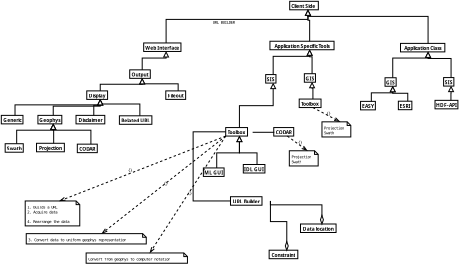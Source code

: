 <?xml version="1.0"?>
<diagram xmlns:dia="http://www.lysator.liu.se/~alla/dia/">
  <diagramdata>
    <attribute name="background">
      <color val="#ffffff"/>
    </attribute>
    <attribute name="paper">
      <composite type="paper">
        <attribute name="name">
          <string>#Letter#</string>
        </attribute>
        <attribute name="tmargin">
          <real val="2.54"/>
        </attribute>
        <attribute name="bmargin">
          <real val="2.54"/>
        </attribute>
        <attribute name="lmargin">
          <real val="2.54"/>
        </attribute>
        <attribute name="rmargin">
          <real val="2.54"/>
        </attribute>
        <attribute name="is_portrait">
          <boolean val="false"/>
        </attribute>
        <attribute name="scaling">
          <real val="0.298"/>
        </attribute>
        <attribute name="fitto">
          <boolean val="true"/>
        </attribute>
        <attribute name="fitwidth">
          <int val="1"/>
        </attribute>
        <attribute name="fitheight">
          <int val="1"/>
        </attribute>
      </composite>
    </attribute>
    <attribute name="grid">
      <composite type="grid">
        <attribute name="width_x">
          <real val="1"/>
        </attribute>
        <attribute name="width_y">
          <real val="1"/>
        </attribute>
        <attribute name="visible_x">
          <int val="1"/>
        </attribute>
        <attribute name="visible_y">
          <int val="1"/>
        </attribute>
      </composite>
    </attribute>
    <attribute name="guides">
      <composite type="guides">
        <attribute name="hguides"/>
        <attribute name="vguides"/>
      </composite>
    </attribute>
  </diagramdata>
  <layer name="Background" visible="true">
    <object type="UML - Class" version="0" id="O0">
      <attribute name="obj_pos">
        <point val="18.729,-4.448"/>
      </attribute>
      <attribute name="obj_bb">
        <rectangle val="18.679,-4.498;24.79,-2.998"/>
      </attribute>
      <attribute name="elem_corner">
        <point val="18.729,-4.448"/>
      </attribute>
      <attribute name="elem_width">
        <real val="6.012"/>
      </attribute>
      <attribute name="elem_height">
        <real val="1.4"/>
      </attribute>
      <attribute name="name">
        <string>#Client Side#</string>
      </attribute>
      <attribute name="stereotype">
        <string/>
      </attribute>
      <attribute name="abstract">
        <boolean val="false"/>
      </attribute>
      <attribute name="suppress_attributes">
        <boolean val="false"/>
      </attribute>
      <attribute name="suppress_operations">
        <boolean val="false"/>
      </attribute>
      <attribute name="visible_attributes">
        <boolean val="false"/>
      </attribute>
      <attribute name="visible_operations">
        <boolean val="false"/>
      </attribute>
      <attribute name="attributes"/>
      <attribute name="operations"/>
      <attribute name="template">
        <boolean val="false"/>
      </attribute>
      <attribute name="templates"/>
    </object>
    <object type="UML - Class" version="0" id="O1">
      <attribute name="obj_pos">
        <point val="-5.316,2.412"/>
      </attribute>
      <attribute name="obj_bb">
        <rectangle val="-5.366,2.362;2.119,3.862"/>
      </attribute>
      <attribute name="elem_corner">
        <point val="-5.316,2.412"/>
      </attribute>
      <attribute name="elem_width">
        <real val="7.385"/>
      </attribute>
      <attribute name="elem_height">
        <real val="1.4"/>
      </attribute>
      <attribute name="name">
        <string>#Web Interface#</string>
      </attribute>
      <attribute name="stereotype">
        <string/>
      </attribute>
      <attribute name="abstract">
        <boolean val="false"/>
      </attribute>
      <attribute name="suppress_attributes">
        <boolean val="false"/>
      </attribute>
      <attribute name="suppress_operations">
        <boolean val="false"/>
      </attribute>
      <attribute name="visible_attributes">
        <boolean val="false"/>
      </attribute>
      <attribute name="visible_operations">
        <boolean val="false"/>
      </attribute>
      <attribute name="attributes"/>
      <attribute name="operations"/>
      <attribute name="template">
        <boolean val="false"/>
      </attribute>
      <attribute name="templates"/>
    </object>
    <object type="UML - Class" version="0" id="O2">
      <attribute name="obj_pos">
        <point val="15.476,2.129"/>
      </attribute>
      <attribute name="obj_bb">
        <rectangle val="15.426,2.079;28.607,3.579"/>
      </attribute>
      <attribute name="elem_corner">
        <point val="15.476,2.129"/>
      </attribute>
      <attribute name="elem_width">
        <real val="13.082"/>
      </attribute>
      <attribute name="elem_height">
        <real val="1.4"/>
      </attribute>
      <attribute name="name">
        <string>#Application Specific Tools#</string>
      </attribute>
      <attribute name="stereotype">
        <string/>
      </attribute>
      <attribute name="abstract">
        <boolean val="false"/>
      </attribute>
      <attribute name="suppress_attributes">
        <boolean val="false"/>
      </attribute>
      <attribute name="suppress_operations">
        <boolean val="false"/>
      </attribute>
      <attribute name="visible_attributes">
        <boolean val="false"/>
      </attribute>
      <attribute name="visible_operations">
        <boolean val="false"/>
      </attribute>
      <attribute name="attributes"/>
      <attribute name="operations"/>
      <attribute name="template">
        <boolean val="false"/>
      </attribute>
      <attribute name="templates"/>
    </object>
    <object type="UML - Class" version="0" id="O3">
      <attribute name="obj_pos">
        <point val="36.975,2.483"/>
      </attribute>
      <attribute name="obj_bb">
        <rectangle val="36.925,2.433;46.107,3.933"/>
      </attribute>
      <attribute name="elem_corner">
        <point val="36.975,2.483"/>
      </attribute>
      <attribute name="elem_width">
        <real val="9.082"/>
      </attribute>
      <attribute name="elem_height">
        <real val="1.4"/>
      </attribute>
      <attribute name="name">
        <string>#Application Class#</string>
      </attribute>
      <attribute name="stereotype">
        <string/>
      </attribute>
      <attribute name="abstract">
        <boolean val="false"/>
      </attribute>
      <attribute name="suppress_attributes">
        <boolean val="false"/>
      </attribute>
      <attribute name="suppress_operations">
        <boolean val="false"/>
      </attribute>
      <attribute name="visible_attributes">
        <boolean val="false"/>
      </attribute>
      <attribute name="visible_operations">
        <boolean val="false"/>
      </attribute>
      <attribute name="attributes"/>
      <attribute name="operations"/>
      <attribute name="template">
        <boolean val="false"/>
      </attribute>
      <attribute name="templates"/>
    </object>
    <object type="UML - Class" version="0" id="O4">
      <attribute name="obj_pos">
        <point val="8.191,16.344"/>
      </attribute>
      <attribute name="obj_bb">
        <rectangle val="8.141,16.294;12.758,17.794"/>
      </attribute>
      <attribute name="elem_corner">
        <point val="8.191,16.344"/>
      </attribute>
      <attribute name="elem_width">
        <real val="4.517"/>
      </attribute>
      <attribute name="elem_height">
        <real val="1.4"/>
      </attribute>
      <attribute name="name">
        <string>#Toolbox#</string>
      </attribute>
      <attribute name="stereotype">
        <string/>
      </attribute>
      <attribute name="abstract">
        <boolean val="false"/>
      </attribute>
      <attribute name="suppress_attributes">
        <boolean val="false"/>
      </attribute>
      <attribute name="suppress_operations">
        <boolean val="false"/>
      </attribute>
      <attribute name="visible_attributes">
        <boolean val="false"/>
      </attribute>
      <attribute name="visible_operations">
        <boolean val="false"/>
      </attribute>
      <attribute name="attributes"/>
      <attribute name="operations"/>
      <attribute name="template">
        <boolean val="false"/>
      </attribute>
      <attribute name="templates"/>
    </object>
    <object type="UML - Class" version="0" id="O5">
      <attribute name="obj_pos">
        <point val="34.429,8.14"/>
      </attribute>
      <attribute name="obj_bb">
        <rectangle val="34.379,8.09;37.016,9.59"/>
      </attribute>
      <attribute name="elem_corner">
        <point val="34.429,8.14"/>
      </attribute>
      <attribute name="elem_width">
        <real val="2.537"/>
      </attribute>
      <attribute name="elem_height">
        <real val="1.4"/>
      </attribute>
      <attribute name="name">
        <string>#GIS#</string>
      </attribute>
      <attribute name="stereotype">
        <string/>
      </attribute>
      <attribute name="abstract">
        <boolean val="false"/>
      </attribute>
      <attribute name="suppress_attributes">
        <boolean val="false"/>
      </attribute>
      <attribute name="suppress_operations">
        <boolean val="false"/>
      </attribute>
      <attribute name="visible_attributes">
        <boolean val="false"/>
      </attribute>
      <attribute name="visible_operations">
        <boolean val="false"/>
      </attribute>
      <attribute name="attributes"/>
      <attribute name="operations"/>
      <attribute name="template">
        <boolean val="false"/>
      </attribute>
      <attribute name="templates"/>
    </object>
    <object type="UML - Class" version="0" id="O6">
      <attribute name="obj_pos">
        <point val="4.514,22.992"/>
      </attribute>
      <attribute name="obj_bb">
        <rectangle val="4.464,22.942;8.959,24.442"/>
      </attribute>
      <attribute name="elem_corner">
        <point val="4.514,22.992"/>
      </attribute>
      <attribute name="elem_width">
        <real val="4.396"/>
      </attribute>
      <attribute name="elem_height">
        <real val="1.4"/>
      </attribute>
      <attribute name="name">
        <string>#ML GUI#</string>
      </attribute>
      <attribute name="stereotype">
        <string/>
      </attribute>
      <attribute name="abstract">
        <boolean val="false"/>
      </attribute>
      <attribute name="suppress_attributes">
        <boolean val="false"/>
      </attribute>
      <attribute name="suppress_operations">
        <boolean val="false"/>
      </attribute>
      <attribute name="visible_attributes">
        <boolean val="false"/>
      </attribute>
      <attribute name="visible_operations">
        <boolean val="false"/>
      </attribute>
      <attribute name="attributes"/>
      <attribute name="operations"/>
      <attribute name="template">
        <boolean val="false"/>
      </attribute>
      <attribute name="templates"/>
    </object>
    <object type="UML - Class" version="0" id="O7">
      <attribute name="obj_pos">
        <point val="11.091,22.426"/>
      </attribute>
      <attribute name="obj_bb">
        <rectangle val="11.041,22.376;15.658,23.876"/>
      </attribute>
      <attribute name="elem_corner">
        <point val="11.091,22.426"/>
      </attribute>
      <attribute name="elem_width">
        <real val="4.517"/>
      </attribute>
      <attribute name="elem_height">
        <real val="1.4"/>
      </attribute>
      <attribute name="name">
        <string>#IDL GUI#</string>
      </attribute>
      <attribute name="stereotype">
        <string/>
      </attribute>
      <attribute name="abstract">
        <boolean val="false"/>
      </attribute>
      <attribute name="suppress_attributes">
        <boolean val="false"/>
      </attribute>
      <attribute name="suppress_operations">
        <boolean val="false"/>
      </attribute>
      <attribute name="visible_attributes">
        <boolean val="false"/>
      </attribute>
      <attribute name="visible_operations">
        <boolean val="false"/>
      </attribute>
      <attribute name="attributes"/>
      <attribute name="operations"/>
      <attribute name="template">
        <boolean val="false"/>
      </attribute>
      <attribute name="templates"/>
    </object>
    <object type="UML - Class" version="0" id="O8">
      <attribute name="obj_pos">
        <point val="30.398,12.03"/>
      </attribute>
      <attribute name="obj_bb">
        <rectangle val="30.348,11.98;33.995,13.48"/>
      </attribute>
      <attribute name="elem_corner">
        <point val="30.398,12.03"/>
      </attribute>
      <attribute name="elem_width">
        <real val="3.547"/>
      </attribute>
      <attribute name="elem_height">
        <real val="1.4"/>
      </attribute>
      <attribute name="name">
        <string>#EASY#</string>
      </attribute>
      <attribute name="stereotype">
        <string/>
      </attribute>
      <attribute name="abstract">
        <boolean val="false"/>
      </attribute>
      <attribute name="suppress_attributes">
        <boolean val="false"/>
      </attribute>
      <attribute name="suppress_operations">
        <boolean val="false"/>
      </attribute>
      <attribute name="visible_attributes">
        <boolean val="false"/>
      </attribute>
      <attribute name="visible_operations">
        <boolean val="false"/>
      </attribute>
      <attribute name="attributes"/>
      <attribute name="operations"/>
      <attribute name="template">
        <boolean val="false"/>
      </attribute>
      <attribute name="templates"/>
    </object>
    <object type="UML - Class" version="0" id="O9">
      <attribute name="obj_pos">
        <point val="36.622,12.002"/>
      </attribute>
      <attribute name="obj_bb">
        <rectangle val="36.572,11.952;39.775,13.452"/>
      </attribute>
      <attribute name="elem_corner">
        <point val="36.622,12.002"/>
      </attribute>
      <attribute name="elem_width">
        <real val="3.103"/>
      </attribute>
      <attribute name="elem_height">
        <real val="1.4"/>
      </attribute>
      <attribute name="name">
        <string>#ESRI#</string>
      </attribute>
      <attribute name="stereotype">
        <string/>
      </attribute>
      <attribute name="abstract">
        <boolean val="false"/>
      </attribute>
      <attribute name="suppress_attributes">
        <boolean val="false"/>
      </attribute>
      <attribute name="suppress_operations">
        <boolean val="false"/>
      </attribute>
      <attribute name="visible_attributes">
        <boolean val="false"/>
      </attribute>
      <attribute name="visible_operations">
        <boolean val="false"/>
      </attribute>
      <attribute name="attributes"/>
      <attribute name="operations"/>
      <attribute name="template">
        <boolean val="false"/>
      </attribute>
      <attribute name="templates"/>
    </object>
    <object type="UML - Class" version="0" id="O10">
      <attribute name="obj_pos">
        <point val="44.074,8.113"/>
      </attribute>
      <attribute name="obj_bb">
        <rectangle val="44.024,8.063;46.58,9.563"/>
      </attribute>
      <attribute name="elem_corner">
        <point val="44.074,8.113"/>
      </attribute>
      <attribute name="elem_width">
        <real val="2.456"/>
      </attribute>
      <attribute name="elem_height">
        <real val="1.4"/>
      </attribute>
      <attribute name="name">
        <string>#SIS#</string>
      </attribute>
      <attribute name="stereotype">
        <string/>
      </attribute>
      <attribute name="abstract">
        <boolean val="false"/>
      </attribute>
      <attribute name="suppress_attributes">
        <boolean val="false"/>
      </attribute>
      <attribute name="suppress_operations">
        <boolean val="false"/>
      </attribute>
      <attribute name="visible_attributes">
        <boolean val="false"/>
      </attribute>
      <attribute name="visible_operations">
        <boolean val="false"/>
      </attribute>
      <attribute name="attributes"/>
      <attribute name="operations"/>
      <attribute name="template">
        <boolean val="false"/>
      </attribute>
      <attribute name="templates"/>
    </object>
    <object type="UML - Class" version="0" id="O11">
      <attribute name="obj_pos">
        <point val="42.66,11.861"/>
      </attribute>
      <attribute name="obj_bb">
        <rectangle val="42.609,11.811;47.953,13.311"/>
      </attribute>
      <attribute name="elem_corner">
        <point val="42.66,11.861"/>
      </attribute>
      <attribute name="elem_width">
        <real val="5.244"/>
      </attribute>
      <attribute name="elem_height">
        <real val="1.4"/>
      </attribute>
      <attribute name="name">
        <string>#HDF-API#</string>
      </attribute>
      <attribute name="stereotype">
        <string/>
      </attribute>
      <attribute name="abstract">
        <boolean val="false"/>
      </attribute>
      <attribute name="suppress_attributes">
        <boolean val="false"/>
      </attribute>
      <attribute name="suppress_operations">
        <boolean val="false"/>
      </attribute>
      <attribute name="visible_attributes">
        <boolean val="false"/>
      </attribute>
      <attribute name="visible_operations">
        <boolean val="false"/>
      </attribute>
      <attribute name="attributes"/>
      <attribute name="operations"/>
      <attribute name="template">
        <boolean val="false"/>
      </attribute>
      <attribute name="templates"/>
    </object>
    <object type="Standard - Text" version="0" id="O12">
      <attribute name="obj_pos">
        <point val="7.873,-0.77"/>
      </attribute>
      <attribute name="obj_bb">
        <rectangle val="5.107,-1.404;10.64,-0.604"/>
      </attribute>
      <attribute name="text">
        <composite type="text">
          <attribute name="string">
            <string>#URL BUILDER#</string>
          </attribute>
          <attribute name="font">
            <font name="Courier"/>
          </attribute>
          <attribute name="height">
            <real val="0.8"/>
          </attribute>
          <attribute name="pos">
            <point val="7.873,-0.77"/>
          </attribute>
          <attribute name="color">
            <color val="#000000"/>
          </attribute>
          <attribute name="alignment">
            <enum val="1"/>
          </attribute>
        </composite>
      </attribute>
    </object>
    <object type="UML - Generalization" version="0" id="O13">
      <attribute name="obj_pos">
        <point val="21.735,-3.048"/>
      </attribute>
      <attribute name="obj_bb">
        <rectangle val="-2.474,-3.898;22.585,3.262"/>
      </attribute>
      <attribute name="orth_points">
        <point val="21.735,-3.048"/>
        <point val="21.735,-1.468"/>
        <point val="-1.624,-1.468"/>
        <point val="-1.624,2.412"/>
      </attribute>
      <attribute name="orth_orient">
        <enum val="1"/>
        <enum val="0"/>
        <enum val="1"/>
      </attribute>
      <attribute name="name">
        <string/>
      </attribute>
      <attribute name="stereotype">
        <string/>
      </attribute>
      <connections>
        <connection handle="0" to="O0" connection="6"/>
        <connection handle="1" to="O1" connection="1"/>
      </connections>
    </object>
    <object type="UML - Generalization" version="0" id="O14">
      <attribute name="obj_pos">
        <point val="21.735,-3.048"/>
      </attribute>
      <attribute name="obj_bb">
        <rectangle val="20.885,-3.898;22.866,2.979"/>
      </attribute>
      <attribute name="orth_points">
        <point val="21.735,-3.048"/>
        <point val="21.735,-1.326"/>
        <point val="22.016,-1.326"/>
        <point val="22.016,2.129"/>
      </attribute>
      <attribute name="orth_orient">
        <enum val="1"/>
        <enum val="0"/>
        <enum val="1"/>
      </attribute>
      <attribute name="name">
        <string/>
      </attribute>
      <attribute name="stereotype">
        <string/>
      </attribute>
      <connections>
        <connection handle="0" to="O0" connection="6"/>
        <connection handle="1" to="O2" connection="1"/>
      </connections>
    </object>
    <object type="UML - Generalization" version="0" id="O15">
      <attribute name="obj_pos">
        <point val="21.735,-3.048"/>
      </attribute>
      <attribute name="obj_bb">
        <rectangle val="20.885,-3.898;42.366,3.333"/>
      </attribute>
      <attribute name="orth_points">
        <point val="21.735,-3.048"/>
        <point val="21.735,-1.963"/>
        <point val="41.516,-1.963"/>
        <point val="41.516,2.483"/>
      </attribute>
      <attribute name="orth_orient">
        <enum val="1"/>
        <enum val="0"/>
        <enum val="1"/>
      </attribute>
      <attribute name="name">
        <string/>
      </attribute>
      <attribute name="stereotype">
        <string/>
      </attribute>
      <connections>
        <connection handle="0" to="O0" connection="6"/>
        <connection handle="1" to="O3" connection="1"/>
      </connections>
    </object>
    <object type="UML - Generalization" version="0" id="O16">
      <attribute name="obj_pos">
        <point val="16.007,9.018"/>
      </attribute>
      <attribute name="obj_bb">
        <rectangle val="9.6,8.168;16.857,17.194"/>
      </attribute>
      <attribute name="orth_points">
        <point val="16.007,9.018"/>
        <point val="16.007,12.737"/>
        <point val="10.45,12.737"/>
        <point val="10.45,16.344"/>
      </attribute>
      <attribute name="orth_orient">
        <enum val="1"/>
        <enum val="0"/>
        <enum val="1"/>
      </attribute>
      <attribute name="name">
        <string/>
      </attribute>
      <attribute name="stereotype">
        <string/>
      </attribute>
      <connections>
        <connection handle="0" to="O46" connection="6"/>
        <connection handle="1" to="O4" connection="1"/>
      </connections>
    </object>
    <object type="UML - Generalization" version="0" id="O17">
      <attribute name="obj_pos">
        <point val="10.45,17.744"/>
      </attribute>
      <attribute name="obj_bb">
        <rectangle val="5.862,16.894;11.3,23.842"/>
      </attribute>
      <attribute name="orth_points">
        <point val="10.45,17.744"/>
        <point val="10.45,20.512"/>
        <point val="6.712,20.512"/>
        <point val="6.712,22.992"/>
      </attribute>
      <attribute name="orth_orient">
        <enum val="1"/>
        <enum val="0"/>
        <enum val="1"/>
      </attribute>
      <attribute name="name">
        <string/>
      </attribute>
      <attribute name="stereotype">
        <string/>
      </attribute>
      <connections>
        <connection handle="0" to="O4" connection="6"/>
        <connection handle="1" to="O6" connection="1"/>
      </connections>
    </object>
    <object type="UML - Generalization" version="0" id="O18">
      <attribute name="obj_pos">
        <point val="10.45,17.744"/>
      </attribute>
      <attribute name="obj_bb">
        <rectangle val="9.6,16.894;14.199,23.276"/>
      </attribute>
      <attribute name="orth_points">
        <point val="10.45,17.744"/>
        <point val="10.45,20.512"/>
        <point val="13.349,20.512"/>
        <point val="13.349,22.426"/>
      </attribute>
      <attribute name="orth_orient">
        <enum val="1"/>
        <enum val="0"/>
        <enum val="1"/>
      </attribute>
      <attribute name="name">
        <string/>
      </attribute>
      <attribute name="stereotype">
        <string/>
      </attribute>
      <connections>
        <connection handle="0" to="O4" connection="6"/>
        <connection handle="1" to="O7" connection="1"/>
      </connections>
    </object>
    <object type="UML - Generalization" version="0" id="O19">
      <attribute name="obj_pos">
        <point val="41.516,3.883"/>
      </attribute>
      <attribute name="obj_bb">
        <rectangle val="34.848,3.033;42.366,8.99"/>
      </attribute>
      <attribute name="orth_points">
        <point val="41.516,3.883"/>
        <point val="41.516,4.897"/>
        <point val="35.698,4.897"/>
        <point val="35.698,8.14"/>
      </attribute>
      <attribute name="orth_orient">
        <enum val="1"/>
        <enum val="0"/>
        <enum val="1"/>
      </attribute>
      <attribute name="name">
        <string/>
      </attribute>
      <attribute name="stereotype">
        <string/>
      </attribute>
      <connections>
        <connection handle="0" to="O3" connection="6"/>
        <connection handle="1" to="O5" connection="1"/>
      </connections>
    </object>
    <object type="UML - Generalization" version="0" id="O20">
      <attribute name="obj_pos">
        <point val="35.698,9.54"/>
      </attribute>
      <attribute name="obj_bb">
        <rectangle val="31.321,8.69;36.548,12.88"/>
      </attribute>
      <attribute name="orth_points">
        <point val="35.698,9.54"/>
        <point val="35.698,10.626"/>
        <point val="32.171,10.626"/>
        <point val="32.171,12.03"/>
      </attribute>
      <attribute name="orth_orient">
        <enum val="1"/>
        <enum val="0"/>
        <enum val="1"/>
      </attribute>
      <attribute name="name">
        <string/>
      </attribute>
      <attribute name="stereotype">
        <string/>
      </attribute>
      <connections>
        <connection handle="0" to="O5" connection="6"/>
        <connection handle="1" to="O8" connection="1"/>
      </connections>
    </object>
    <object type="UML - Generalization" version="0" id="O21">
      <attribute name="obj_pos">
        <point val="35.698,9.54"/>
      </attribute>
      <attribute name="obj_bb">
        <rectangle val="34.848,8.69;39.023,12.852"/>
      </attribute>
      <attribute name="orth_points">
        <point val="35.698,9.54"/>
        <point val="35.698,10.696"/>
        <point val="38.173,10.696"/>
        <point val="38.173,12.002"/>
      </attribute>
      <attribute name="orth_orient">
        <enum val="1"/>
        <enum val="0"/>
        <enum val="1"/>
      </attribute>
      <attribute name="name">
        <string/>
      </attribute>
      <attribute name="stereotype">
        <string/>
      </attribute>
      <connections>
        <connection handle="0" to="O5" connection="6"/>
        <connection handle="1" to="O9" connection="1"/>
      </connections>
    </object>
    <object type="UML - Generalization" version="0" id="O22">
      <attribute name="obj_pos">
        <point val="41.516,3.883"/>
      </attribute>
      <attribute name="obj_bb">
        <rectangle val="40.666,3.033;46.152,8.963"/>
      </attribute>
      <attribute name="orth_points">
        <point val="41.516,3.883"/>
        <point val="41.516,4.968"/>
        <point val="45.302,4.968"/>
        <point val="45.302,8.113"/>
      </attribute>
      <attribute name="orth_orient">
        <enum val="1"/>
        <enum val="0"/>
        <enum val="1"/>
      </attribute>
      <attribute name="name">
        <string/>
      </attribute>
      <attribute name="stereotype">
        <string/>
      </attribute>
      <connections>
        <connection handle="0" to="O3" connection="6"/>
        <connection handle="1" to="O10" connection="1"/>
      </connections>
    </object>
    <object type="UML - Generalization" version="0" id="O23">
      <attribute name="obj_pos">
        <point val="45.302,9.513"/>
      </attribute>
      <attribute name="obj_bb">
        <rectangle val="44.431,8.663;46.152,12.711"/>
      </attribute>
      <attribute name="orth_points">
        <point val="45.302,9.513"/>
        <point val="45.302,10.696"/>
        <point val="45.282,10.696"/>
        <point val="45.282,11.861"/>
      </attribute>
      <attribute name="orth_orient">
        <enum val="1"/>
        <enum val="0"/>
        <enum val="1"/>
      </attribute>
      <attribute name="name">
        <string/>
      </attribute>
      <attribute name="stereotype">
        <string/>
      </attribute>
      <connections>
        <connection handle="0" to="O10" connection="6"/>
        <connection handle="1" to="O11" connection="1"/>
      </connections>
    </object>
    <object type="UML - Class" version="0" id="O24">
      <attribute name="obj_pos">
        <point val="16.103,16.344"/>
      </attribute>
      <attribute name="obj_bb">
        <rectangle val="16.053,16.294;20.63,17.794"/>
      </attribute>
      <attribute name="elem_corner">
        <point val="16.103,16.344"/>
      </attribute>
      <attribute name="elem_width">
        <real val="4.476"/>
      </attribute>
      <attribute name="elem_height">
        <real val="1.4"/>
      </attribute>
      <attribute name="name">
        <string>#CODAR#</string>
      </attribute>
      <attribute name="stereotype">
        <string/>
      </attribute>
      <attribute name="abstract">
        <boolean val="false"/>
      </attribute>
      <attribute name="suppress_attributes">
        <boolean val="false"/>
      </attribute>
      <attribute name="suppress_operations">
        <boolean val="false"/>
      </attribute>
      <attribute name="visible_attributes">
        <boolean val="false"/>
      </attribute>
      <attribute name="visible_operations">
        <boolean val="false"/>
      </attribute>
      <attribute name="attributes"/>
      <attribute name="operations"/>
      <attribute name="template">
        <boolean val="false"/>
      </attribute>
      <attribute name="templates"/>
    </object>
    <object type="UML - Association" version="0" id="O25">
      <attribute name="obj_pos">
        <point val="12.708,17.044"/>
      </attribute>
      <attribute name="obj_bb">
        <rectangle val="11.258,15.594;17.553,18.644"/>
      </attribute>
      <attribute name="orth_points">
        <point val="12.708,17.044"/>
        <point val="12.708,17.122"/>
        <point val="16.103,17.122"/>
        <point val="16.103,17.044"/>
      </attribute>
      <attribute name="orth_orient">
        <enum val="1"/>
        <enum val="0"/>
        <enum val="1"/>
      </attribute>
      <attribute name="name">
        <string/>
      </attribute>
      <attribute name="direction">
        <enum val="0"/>
      </attribute>
      <attribute name="ends">
        <composite>
          <attribute name="role">
            <string/>
          </attribute>
          <attribute name="multiplicity">
            <string/>
          </attribute>
          <attribute name="arrow">
            <boolean val="false"/>
          </attribute>
          <attribute name="aggregate">
            <enum val="0"/>
          </attribute>
        </composite>
        <composite>
          <attribute name="role">
            <string/>
          </attribute>
          <attribute name="multiplicity">
            <string/>
          </attribute>
          <attribute name="arrow">
            <boolean val="false"/>
          </attribute>
          <attribute name="aggregate">
            <enum val="0"/>
          </attribute>
        </composite>
      </attribute>
      <connections>
        <connection handle="0" to="O4" connection="4"/>
        <connection handle="1" to="O24" connection="3"/>
      </connections>
    </object>
    <object type="UML - Class" version="0" id="O26">
      <attribute name="obj_pos">
        <point val="-14.689,10.305"/>
      </attribute>
      <attribute name="obj_bb">
        <rectangle val="-14.739,10.255;-10.203,11.755"/>
      </attribute>
      <attribute name="elem_corner">
        <point val="-14.689,10.305"/>
      </attribute>
      <attribute name="elem_width">
        <real val="4.436"/>
      </attribute>
      <attribute name="elem_height">
        <real val="1.4"/>
      </attribute>
      <attribute name="name">
        <string>#Display#</string>
      </attribute>
      <attribute name="stereotype">
        <string/>
      </attribute>
      <attribute name="abstract">
        <boolean val="false"/>
      </attribute>
      <attribute name="suppress_attributes">
        <boolean val="false"/>
      </attribute>
      <attribute name="suppress_operations">
        <boolean val="false"/>
      </attribute>
      <attribute name="visible_attributes">
        <boolean val="false"/>
      </attribute>
      <attribute name="visible_operations">
        <boolean val="false"/>
      </attribute>
      <attribute name="attributes"/>
      <attribute name="operations"/>
      <attribute name="template">
        <boolean val="false"/>
      </attribute>
      <attribute name="templates"/>
    </object>
    <object type="UML - Class" version="0" id="O27">
      <attribute name="obj_pos">
        <point val="-28.762,14.336"/>
      </attribute>
      <attribute name="obj_bb">
        <rectangle val="-28.812,14.286;-24.196,15.786"/>
      </attribute>
      <attribute name="elem_corner">
        <point val="-28.762,14.336"/>
      </attribute>
      <attribute name="elem_width">
        <real val="4.517"/>
      </attribute>
      <attribute name="elem_height">
        <real val="1.4"/>
      </attribute>
      <attribute name="name">
        <string>#Generic#</string>
      </attribute>
      <attribute name="stereotype">
        <string/>
      </attribute>
      <attribute name="abstract">
        <boolean val="false"/>
      </attribute>
      <attribute name="suppress_attributes">
        <boolean val="false"/>
      </attribute>
      <attribute name="suppress_operations">
        <boolean val="false"/>
      </attribute>
      <attribute name="visible_attributes">
        <boolean val="false"/>
      </attribute>
      <attribute name="visible_operations">
        <boolean val="false"/>
      </attribute>
      <attribute name="attributes"/>
      <attribute name="operations"/>
      <attribute name="template">
        <boolean val="false"/>
      </attribute>
      <attribute name="templates"/>
    </object>
    <object type="UML - Class" version="0" id="O28">
      <attribute name="obj_pos">
        <point val="-22.731,14.336"/>
      </attribute>
      <attribute name="obj_bb">
        <rectangle val="-22.781,14.286;-17.639,15.786"/>
      </attribute>
      <attribute name="elem_corner">
        <point val="-22.731,14.336"/>
      </attribute>
      <attribute name="elem_width">
        <real val="5.042"/>
      </attribute>
      <attribute name="elem_height">
        <real val="1.4"/>
      </attribute>
      <attribute name="name">
        <string>#Geophys#</string>
      </attribute>
      <attribute name="stereotype">
        <string/>
      </attribute>
      <attribute name="abstract">
        <boolean val="false"/>
      </attribute>
      <attribute name="suppress_attributes">
        <boolean val="false"/>
      </attribute>
      <attribute name="suppress_operations">
        <boolean val="false"/>
      </attribute>
      <attribute name="visible_attributes">
        <boolean val="false"/>
      </attribute>
      <attribute name="visible_operations">
        <boolean val="false"/>
      </attribute>
      <attribute name="attributes"/>
      <attribute name="operations"/>
      <attribute name="template">
        <boolean val="false"/>
      </attribute>
      <attribute name="templates"/>
    </object>
    <object type="UML - Class" version="0" id="O29">
      <attribute name="obj_pos">
        <point val="-16.458,14.336"/>
      </attribute>
      <attribute name="obj_bb">
        <rectangle val="-16.508,14.286;-10.558,15.786"/>
      </attribute>
      <attribute name="elem_corner">
        <point val="-16.458,14.336"/>
      </attribute>
      <attribute name="elem_width">
        <real val="5.85"/>
      </attribute>
      <attribute name="elem_height">
        <real val="1.4"/>
      </attribute>
      <attribute name="name">
        <string>#Disclaimer#</string>
      </attribute>
      <attribute name="stereotype">
        <string/>
      </attribute>
      <attribute name="abstract">
        <boolean val="false"/>
      </attribute>
      <attribute name="suppress_attributes">
        <boolean val="false"/>
      </attribute>
      <attribute name="suppress_operations">
        <boolean val="false"/>
      </attribute>
      <attribute name="visible_attributes">
        <boolean val="false"/>
      </attribute>
      <attribute name="visible_operations">
        <boolean val="false"/>
      </attribute>
      <attribute name="attributes"/>
      <attribute name="operations"/>
      <attribute name="template">
        <boolean val="false"/>
      </attribute>
      <attribute name="templates"/>
    </object>
    <object type="UML - Class" version="0" id="O30">
      <attribute name="obj_pos">
        <point val="-7.617,6.84"/>
      </attribute>
      <attribute name="obj_bb">
        <rectangle val="-7.667,6.79;-3.454,8.29"/>
      </attribute>
      <attribute name="elem_corner">
        <point val="-7.617,6.84"/>
      </attribute>
      <attribute name="elem_width">
        <real val="4.113"/>
      </attribute>
      <attribute name="elem_height">
        <real val="1.4"/>
      </attribute>
      <attribute name="name">
        <string>#Output#</string>
      </attribute>
      <attribute name="stereotype">
        <string/>
      </attribute>
      <attribute name="abstract">
        <boolean val="false"/>
      </attribute>
      <attribute name="suppress_attributes">
        <boolean val="false"/>
      </attribute>
      <attribute name="suppress_operations">
        <boolean val="false"/>
      </attribute>
      <attribute name="visible_attributes">
        <boolean val="false"/>
      </attribute>
      <attribute name="visible_operations">
        <boolean val="false"/>
      </attribute>
      <attribute name="attributes"/>
      <attribute name="operations"/>
      <attribute name="template">
        <boolean val="false"/>
      </attribute>
      <attribute name="templates"/>
    </object>
    <object type="UML - Class" version="0" id="O31">
      <attribute name="obj_pos">
        <point val="-1.676,10.305"/>
      </attribute>
      <attribute name="obj_bb">
        <rectangle val="-1.726,10.255;2.446,11.755"/>
      </attribute>
      <attribute name="elem_corner">
        <point val="-1.676,10.305"/>
      </attribute>
      <attribute name="elem_width">
        <real val="4.072"/>
      </attribute>
      <attribute name="elem_height">
        <real val="1.4"/>
      </attribute>
      <attribute name="name">
        <string>#Fileout#</string>
      </attribute>
      <attribute name="stereotype">
        <string/>
      </attribute>
      <attribute name="abstract">
        <boolean val="false"/>
      </attribute>
      <attribute name="suppress_attributes">
        <boolean val="false"/>
      </attribute>
      <attribute name="suppress_operations">
        <boolean val="false"/>
      </attribute>
      <attribute name="visible_attributes">
        <boolean val="false"/>
      </attribute>
      <attribute name="visible_operations">
        <boolean val="false"/>
      </attribute>
      <attribute name="attributes"/>
      <attribute name="operations"/>
      <attribute name="template">
        <boolean val="false"/>
      </attribute>
      <attribute name="templates"/>
    </object>
    <object type="UML - Class" version="0" id="O32">
      <attribute name="obj_pos">
        <point val="-22.963,18.933"/>
      </attribute>
      <attribute name="obj_bb">
        <rectangle val="-23.013,18.883;-17.265,20.383"/>
      </attribute>
      <attribute name="elem_corner">
        <point val="-22.963,18.933"/>
      </attribute>
      <attribute name="elem_width">
        <real val="5.648"/>
      </attribute>
      <attribute name="elem_height">
        <real val="1.4"/>
      </attribute>
      <attribute name="name">
        <string>#Projection#</string>
      </attribute>
      <attribute name="stereotype">
        <string/>
      </attribute>
      <attribute name="abstract">
        <boolean val="false"/>
      </attribute>
      <attribute name="suppress_attributes">
        <boolean val="false"/>
      </attribute>
      <attribute name="suppress_operations">
        <boolean val="false"/>
      </attribute>
      <attribute name="visible_attributes">
        <boolean val="false"/>
      </attribute>
      <attribute name="visible_operations">
        <boolean val="false"/>
      </attribute>
      <attribute name="attributes"/>
      <attribute name="operations"/>
      <attribute name="template">
        <boolean val="false"/>
      </attribute>
      <attribute name="templates"/>
    </object>
    <object type="UML - Class" version="0" id="O33">
      <attribute name="obj_pos">
        <point val="-28.126,19.004"/>
      </attribute>
      <attribute name="obj_bb">
        <rectangle val="-28.176,18.954;-24.286,20.454"/>
      </attribute>
      <attribute name="elem_corner">
        <point val="-28.126,19.004"/>
      </attribute>
      <attribute name="elem_width">
        <real val="3.79"/>
      </attribute>
      <attribute name="elem_height">
        <real val="1.4"/>
      </attribute>
      <attribute name="name">
        <string>#Swath#</string>
      </attribute>
      <attribute name="stereotype">
        <string/>
      </attribute>
      <attribute name="abstract">
        <boolean val="false"/>
      </attribute>
      <attribute name="suppress_attributes">
        <boolean val="false"/>
      </attribute>
      <attribute name="suppress_operations">
        <boolean val="false"/>
      </attribute>
      <attribute name="visible_attributes">
        <boolean val="false"/>
      </attribute>
      <attribute name="visible_operations">
        <boolean val="false"/>
      </attribute>
      <attribute name="attributes"/>
      <attribute name="operations"/>
      <attribute name="template">
        <boolean val="false"/>
      </attribute>
      <attribute name="templates"/>
    </object>
    <object type="UML - Class" version="0" id="O34">
      <attribute name="obj_pos">
        <point val="-9.314,14.407"/>
      </attribute>
      <attribute name="obj_bb">
        <rectangle val="-9.364,14.357;-2.525,15.857"/>
      </attribute>
      <attribute name="elem_corner">
        <point val="-9.314,14.407"/>
      </attribute>
      <attribute name="elem_width">
        <real val="6.739"/>
      </attribute>
      <attribute name="elem_height">
        <real val="1.4"/>
      </attribute>
      <attribute name="name">
        <string>#Related URL#</string>
      </attribute>
      <attribute name="stereotype">
        <string/>
      </attribute>
      <attribute name="abstract">
        <boolean val="false"/>
      </attribute>
      <attribute name="suppress_attributes">
        <boolean val="false"/>
      </attribute>
      <attribute name="suppress_operations">
        <boolean val="false"/>
      </attribute>
      <attribute name="visible_attributes">
        <boolean val="false"/>
      </attribute>
      <attribute name="visible_operations">
        <boolean val="false"/>
      </attribute>
      <attribute name="attributes"/>
      <attribute name="operations"/>
      <attribute name="template">
        <boolean val="false"/>
      </attribute>
      <attribute name="templates"/>
    </object>
    <object type="UML - Class" version="0" id="O35">
      <attribute name="obj_pos">
        <point val="-16.245,19.075"/>
      </attribute>
      <attribute name="obj_bb">
        <rectangle val="-16.295,19.024;-11.718,20.524"/>
      </attribute>
      <attribute name="elem_corner">
        <point val="-16.245,19.075"/>
      </attribute>
      <attribute name="elem_width">
        <real val="4.476"/>
      </attribute>
      <attribute name="elem_height">
        <real val="1.4"/>
      </attribute>
      <attribute name="name">
        <string>#CODAR#</string>
      </attribute>
      <attribute name="stereotype">
        <string/>
      </attribute>
      <attribute name="abstract">
        <boolean val="false"/>
      </attribute>
      <attribute name="suppress_attributes">
        <boolean val="false"/>
      </attribute>
      <attribute name="suppress_operations">
        <boolean val="false"/>
      </attribute>
      <attribute name="visible_attributes">
        <boolean val="false"/>
      </attribute>
      <attribute name="visible_operations">
        <boolean val="false"/>
      </attribute>
      <attribute name="attributes"/>
      <attribute name="operations"/>
      <attribute name="template">
        <boolean val="false"/>
      </attribute>
      <attribute name="templates"/>
    </object>
    <object type="UML - Generalization" version="0" id="O36">
      <attribute name="obj_pos">
        <point val="-1.624,3.812"/>
      </attribute>
      <attribute name="obj_bb">
        <rectangle val="-6.41,2.962;-0.774,7.69"/>
      </attribute>
      <attribute name="orth_points">
        <point val="-1.624,3.812"/>
        <point val="-1.624,4.897"/>
        <point val="-5.56,4.897"/>
        <point val="-5.56,6.84"/>
      </attribute>
      <attribute name="orth_orient">
        <enum val="1"/>
        <enum val="0"/>
        <enum val="1"/>
      </attribute>
      <attribute name="name">
        <string/>
      </attribute>
      <attribute name="stereotype">
        <string/>
      </attribute>
      <connections>
        <connection handle="0" to="O1" connection="6"/>
        <connection handle="1" to="O30" connection="1"/>
      </connections>
    </object>
    <object type="UML - Generalization" version="0" id="O37">
      <attribute name="obj_pos">
        <point val="-5.56,8.24"/>
      </attribute>
      <attribute name="obj_bb">
        <rectangle val="-13.321,7.39;-4.71,11.155"/>
      </attribute>
      <attribute name="orth_points">
        <point val="-5.56,8.24"/>
        <point val="-5.56,9.211"/>
        <point val="-12.471,9.211"/>
        <point val="-12.471,10.305"/>
      </attribute>
      <attribute name="orth_orient">
        <enum val="1"/>
        <enum val="0"/>
        <enum val="1"/>
      </attribute>
      <attribute name="name">
        <string/>
      </attribute>
      <attribute name="stereotype">
        <string/>
      </attribute>
      <connections>
        <connection handle="0" to="O30" connection="6"/>
        <connection handle="1" to="O26" connection="1"/>
      </connections>
    </object>
    <object type="UML - Generalization" version="0" id="O38">
      <attribute name="obj_pos">
        <point val="-12.471,11.705"/>
      </attribute>
      <attribute name="obj_bb">
        <rectangle val="-27.354,10.855;-11.621,15.186"/>
      </attribute>
      <attribute name="orth_points">
        <point val="-12.471,11.705"/>
        <point val="-12.471,12.606"/>
        <point val="-26.504,12.606"/>
        <point val="-26.504,14.336"/>
      </attribute>
      <attribute name="orth_orient">
        <enum val="1"/>
        <enum val="0"/>
        <enum val="1"/>
      </attribute>
      <attribute name="name">
        <string/>
      </attribute>
      <attribute name="stereotype">
        <string/>
      </attribute>
      <connections>
        <connection handle="0" to="O26" connection="6"/>
        <connection handle="1" to="O27" connection="1"/>
      </connections>
    </object>
    <object type="UML - Generalization" version="0" id="O39">
      <attribute name="obj_pos">
        <point val="-12.471,11.705"/>
      </attribute>
      <attribute name="obj_bb">
        <rectangle val="-21.06,10.855;-11.621,15.186"/>
      </attribute>
      <attribute name="orth_points">
        <point val="-12.471,11.705"/>
        <point val="-12.471,12.818"/>
        <point val="-20.21,12.818"/>
        <point val="-20.21,14.336"/>
      </attribute>
      <attribute name="orth_orient">
        <enum val="1"/>
        <enum val="0"/>
        <enum val="1"/>
      </attribute>
      <attribute name="name">
        <string/>
      </attribute>
      <attribute name="stereotype">
        <string/>
      </attribute>
      <connections>
        <connection handle="0" to="O26" connection="6"/>
        <connection handle="1" to="O28" connection="1"/>
      </connections>
    </object>
    <object type="UML - Generalization" version="0" id="O40">
      <attribute name="obj_pos">
        <point val="-12.471,11.705"/>
      </attribute>
      <attribute name="obj_bb">
        <rectangle val="-14.383,10.855;-11.621,15.186"/>
      </attribute>
      <attribute name="orth_points">
        <point val="-12.471,11.705"/>
        <point val="-12.471,12.677"/>
        <point val="-13.533,12.677"/>
        <point val="-13.533,14.336"/>
      </attribute>
      <attribute name="orth_orient">
        <enum val="1"/>
        <enum val="0"/>
        <enum val="1"/>
      </attribute>
      <attribute name="name">
        <string/>
      </attribute>
      <attribute name="stereotype">
        <string/>
      </attribute>
      <connections>
        <connection handle="0" to="O26" connection="6"/>
        <connection handle="1" to="O29" connection="1"/>
      </connections>
    </object>
    <object type="UML - Generalization" version="0" id="O41">
      <attribute name="obj_pos">
        <point val="-12.471,11.705"/>
      </attribute>
      <attribute name="obj_bb">
        <rectangle val="-13.321,10.855;-5.095,15.257"/>
      </attribute>
      <attribute name="orth_points">
        <point val="-12.471,11.705"/>
        <point val="-12.471,12.464"/>
        <point val="-5.945,12.464"/>
        <point val="-5.945,14.407"/>
      </attribute>
      <attribute name="orth_orient">
        <enum val="1"/>
        <enum val="0"/>
        <enum val="1"/>
      </attribute>
      <attribute name="name">
        <string/>
      </attribute>
      <attribute name="stereotype">
        <string/>
      </attribute>
      <connections>
        <connection handle="0" to="O26" connection="6"/>
        <connection handle="1" to="O34" connection="1"/>
      </connections>
    </object>
    <object type="UML - Generalization" version="0" id="O42">
      <attribute name="obj_pos">
        <point val="-5.56,8.24"/>
      </attribute>
      <attribute name="obj_bb">
        <rectangle val="-6.41,7.39;1.21,11.155"/>
      </attribute>
      <attribute name="orth_points">
        <point val="-5.56,8.24"/>
        <point val="-5.56,9.14"/>
        <point val="0.36,9.14"/>
        <point val="0.36,10.305"/>
      </attribute>
      <attribute name="orth_orient">
        <enum val="1"/>
        <enum val="0"/>
        <enum val="1"/>
      </attribute>
      <attribute name="name">
        <string/>
      </attribute>
      <attribute name="stereotype">
        <string/>
      </attribute>
      <connections>
        <connection handle="0" to="O30" connection="6"/>
        <connection handle="1" to="O31" connection="1"/>
      </connections>
    </object>
    <object type="UML - Generalization" version="0" id="O43">
      <attribute name="obj_pos">
        <point val="-20.21,15.736"/>
      </attribute>
      <attribute name="obj_bb">
        <rectangle val="-27.081,14.886;-19.36,19.854"/>
      </attribute>
      <attribute name="orth_points">
        <point val="-20.21,15.736"/>
        <point val="-20.21,16.778"/>
        <point val="-26.231,16.778"/>
        <point val="-26.231,19.004"/>
      </attribute>
      <attribute name="orth_orient">
        <enum val="1"/>
        <enum val="0"/>
        <enum val="1"/>
      </attribute>
      <attribute name="name">
        <string/>
      </attribute>
      <attribute name="stereotype">
        <string/>
      </attribute>
      <connections>
        <connection handle="0" to="O28" connection="6"/>
        <connection handle="1" to="O33" connection="1"/>
      </connections>
    </object>
    <object type="UML - Generalization" version="0" id="O44">
      <attribute name="obj_pos">
        <point val="-20.21,15.736"/>
      </attribute>
      <attribute name="obj_bb">
        <rectangle val="-21.06,14.886;-19.289,19.783"/>
      </attribute>
      <attribute name="orth_points">
        <point val="-20.21,15.736"/>
        <point val="-20.21,16.354"/>
        <point val="-20.139,16.354"/>
        <point val="-20.139,18.933"/>
      </attribute>
      <attribute name="orth_orient">
        <enum val="1"/>
        <enum val="0"/>
        <enum val="1"/>
      </attribute>
      <attribute name="name">
        <string/>
      </attribute>
      <attribute name="stereotype">
        <string/>
      </attribute>
      <connections>
        <connection handle="0" to="O28" connection="6"/>
        <connection handle="1" to="O32" connection="1"/>
      </connections>
    </object>
    <object type="UML - Generalization" version="0" id="O45">
      <attribute name="obj_pos">
        <point val="-20.21,15.736"/>
      </attribute>
      <attribute name="obj_bb">
        <rectangle val="-21.06,14.886;-13.157,19.924"/>
      </attribute>
      <attribute name="orth_points">
        <point val="-20.21,15.736"/>
        <point val="-20.21,16.778"/>
        <point val="-14.007,16.778"/>
        <point val="-14.007,19.075"/>
      </attribute>
      <attribute name="orth_orient">
        <enum val="1"/>
        <enum val="0"/>
        <enum val="1"/>
      </attribute>
      <attribute name="name">
        <string/>
      </attribute>
      <attribute name="stereotype">
        <string/>
      </attribute>
      <connections>
        <connection handle="0" to="O28" connection="6"/>
        <connection handle="1" to="O35" connection="1"/>
      </connections>
    </object>
    <object type="UML - Class" version="0" id="O46">
      <attribute name="obj_pos">
        <point val="14.778,7.618"/>
      </attribute>
      <attribute name="obj_bb">
        <rectangle val="14.728,7.568;17.285,9.068"/>
      </attribute>
      <attribute name="elem_corner">
        <point val="14.778,7.618"/>
      </attribute>
      <attribute name="elem_width">
        <real val="2.456"/>
      </attribute>
      <attribute name="elem_height">
        <real val="1.4"/>
      </attribute>
      <attribute name="name">
        <string>#SIS#</string>
      </attribute>
      <attribute name="stereotype">
        <string/>
      </attribute>
      <attribute name="abstract">
        <boolean val="false"/>
      </attribute>
      <attribute name="suppress_attributes">
        <boolean val="false"/>
      </attribute>
      <attribute name="suppress_operations">
        <boolean val="false"/>
      </attribute>
      <attribute name="visible_attributes">
        <boolean val="false"/>
      </attribute>
      <attribute name="visible_operations">
        <boolean val="false"/>
      </attribute>
      <attribute name="attributes"/>
      <attribute name="operations"/>
      <attribute name="template">
        <boolean val="false"/>
      </attribute>
      <attribute name="templates"/>
    </object>
    <object type="UML - Generalization" version="0" id="O47">
      <attribute name="obj_pos">
        <point val="22.016,3.529"/>
      </attribute>
      <attribute name="obj_bb">
        <rectangle val="15.157,2.679;22.866,8.468"/>
      </attribute>
      <attribute name="orth_points">
        <point val="22.016,3.529"/>
        <point val="22.016,4.614"/>
        <point val="16.007,4.614"/>
        <point val="16.007,7.618"/>
      </attribute>
      <attribute name="orth_orient">
        <enum val="1"/>
        <enum val="0"/>
        <enum val="1"/>
      </attribute>
      <attribute name="name">
        <string/>
      </attribute>
      <attribute name="stereotype">
        <string/>
      </attribute>
      <connections>
        <connection handle="0" to="O2" connection="6"/>
        <connection handle="1" to="O46" connection="1"/>
      </connections>
    </object>
    <object type="UML - Class" version="0" id="O48">
      <attribute name="obj_pos">
        <point val="21.143,7.476"/>
      </attribute>
      <attribute name="obj_bb">
        <rectangle val="21.093,7.426;23.731,8.926"/>
      </attribute>
      <attribute name="elem_corner">
        <point val="21.143,7.476"/>
      </attribute>
      <attribute name="elem_width">
        <real val="2.537"/>
      </attribute>
      <attribute name="elem_height">
        <real val="1.4"/>
      </attribute>
      <attribute name="name">
        <string>#GIS#</string>
      </attribute>
      <attribute name="stereotype">
        <string/>
      </attribute>
      <attribute name="abstract">
        <boolean val="false"/>
      </attribute>
      <attribute name="suppress_attributes">
        <boolean val="false"/>
      </attribute>
      <attribute name="suppress_operations">
        <boolean val="false"/>
      </attribute>
      <attribute name="visible_attributes">
        <boolean val="false"/>
      </attribute>
      <attribute name="visible_operations">
        <boolean val="false"/>
      </attribute>
      <attribute name="attributes"/>
      <attribute name="operations"/>
      <attribute name="template">
        <boolean val="false"/>
      </attribute>
      <attribute name="templates"/>
    </object>
    <object type="UML - Class" version="0" id="O49">
      <attribute name="obj_pos">
        <point val="20.295,11.649"/>
      </attribute>
      <attribute name="obj_bb">
        <rectangle val="20.245,11.599;24.861,13.099"/>
      </attribute>
      <attribute name="elem_corner">
        <point val="20.295,11.649"/>
      </attribute>
      <attribute name="elem_width">
        <real val="4.517"/>
      </attribute>
      <attribute name="elem_height">
        <real val="1.4"/>
      </attribute>
      <attribute name="name">
        <string>#Toolbox#</string>
      </attribute>
      <attribute name="stereotype">
        <string/>
      </attribute>
      <attribute name="abstract">
        <boolean val="false"/>
      </attribute>
      <attribute name="suppress_attributes">
        <boolean val="false"/>
      </attribute>
      <attribute name="suppress_operations">
        <boolean val="false"/>
      </attribute>
      <attribute name="visible_attributes">
        <boolean val="false"/>
      </attribute>
      <attribute name="visible_operations">
        <boolean val="false"/>
      </attribute>
      <attribute name="attributes"/>
      <attribute name="operations"/>
      <attribute name="template">
        <boolean val="false"/>
      </attribute>
      <attribute name="templates"/>
    </object>
    <object type="UML - Generalization" version="0" id="O50">
      <attribute name="obj_pos">
        <point val="22.016,3.529"/>
      </attribute>
      <attribute name="obj_bb">
        <rectangle val="21.166,2.679;23.262,8.326"/>
      </attribute>
      <attribute name="orth_points">
        <point val="22.016,3.529"/>
        <point val="22.016,4.685"/>
        <point val="22.412,4.685"/>
        <point val="22.412,7.476"/>
      </attribute>
      <attribute name="orth_orient">
        <enum val="1"/>
        <enum val="0"/>
        <enum val="1"/>
      </attribute>
      <attribute name="name">
        <string/>
      </attribute>
      <attribute name="stereotype">
        <string/>
      </attribute>
      <connections>
        <connection handle="0" to="O2" connection="6"/>
        <connection handle="1" to="O48" connection="1"/>
      </connections>
    </object>
    <object type="UML - Generalization" version="0" id="O51">
      <attribute name="obj_pos">
        <point val="22.412,8.876"/>
      </attribute>
      <attribute name="obj_bb">
        <rectangle val="21.562,8.026;23.403,12.499"/>
      </attribute>
      <attribute name="orth_points">
        <point val="22.412,8.876"/>
        <point val="22.412,9.848"/>
        <point val="22.553,9.848"/>
        <point val="22.553,11.649"/>
      </attribute>
      <attribute name="orth_orient">
        <enum val="1"/>
        <enum val="0"/>
        <enum val="1"/>
      </attribute>
      <attribute name="name">
        <string/>
      </attribute>
      <attribute name="stereotype">
        <string/>
      </attribute>
      <connections>
        <connection handle="0" to="O48" connection="6"/>
        <connection handle="1" to="O49" connection="1"/>
      </connections>
    </object>
    <object type="UML - Note" version="0" id="O52">
      <attribute name="obj_pos">
        <point val="18.668,20.163"/>
      </attribute>
      <attribute name="obj_bb">
        <rectangle val="18.618,20.113;24.666,22.713"/>
      </attribute>
      <attribute name="elem_corner">
        <point val="18.668,20.163"/>
      </attribute>
      <attribute name="elem_width">
        <real val="5.948"/>
      </attribute>
      <attribute name="elem_height">
        <real val="2.5"/>
      </attribute>
      <attribute name="text">
        <composite type="text">
          <attribute name="string">
            <string>#Projection
Swath#</string>
          </attribute>
          <attribute name="font">
            <font name="Courier"/>
          </attribute>
          <attribute name="height">
            <real val="0.8"/>
          </attribute>
          <attribute name="pos">
            <point val="19.018,21.447"/>
          </attribute>
          <attribute name="color">
            <color val="#000000"/>
          </attribute>
          <attribute name="alignment">
            <enum val="0"/>
          </attribute>
        </composite>
      </attribute>
    </object>
    <object type="UML - Note" version="0" id="O53">
      <attribute name="obj_pos">
        <point val="24.043,15.397"/>
      </attribute>
      <attribute name="obj_bb">
        <rectangle val="23.993,15.347;30.041,17.947"/>
      </attribute>
      <attribute name="elem_corner">
        <point val="24.043,15.397"/>
      </attribute>
      <attribute name="elem_width">
        <real val="5.948"/>
      </attribute>
      <attribute name="elem_height">
        <real val="2.5"/>
      </attribute>
      <attribute name="text">
        <composite type="text">
          <attribute name="string">
            <string>#Projection
Swath#</string>
          </attribute>
          <attribute name="font">
            <font name="Courier"/>
          </attribute>
          <attribute name="height">
            <real val="0.8"/>
          </attribute>
          <attribute name="pos">
            <point val="24.393,16.68"/>
          </attribute>
          <attribute name="color">
            <color val="#000000"/>
          </attribute>
          <attribute name="alignment">
            <enum val="0"/>
          </attribute>
        </composite>
      </attribute>
    </object>
    <object type="UML - Class" version="0" id="O54">
      <attribute name="obj_pos">
        <point val="8.979,27.73"/>
      </attribute>
      <attribute name="obj_bb">
        <rectangle val="8.929,27.68;15.606,29.18"/>
      </attribute>
      <attribute name="elem_corner">
        <point val="8.979,27.73"/>
      </attribute>
      <attribute name="elem_width">
        <real val="6.577"/>
      </attribute>
      <attribute name="elem_height">
        <real val="1.4"/>
      </attribute>
      <attribute name="name">
        <string>#URL Builder#</string>
      </attribute>
      <attribute name="stereotype">
        <string/>
      </attribute>
      <attribute name="abstract">
        <boolean val="false"/>
      </attribute>
      <attribute name="suppress_attributes">
        <boolean val="false"/>
      </attribute>
      <attribute name="suppress_operations">
        <boolean val="false"/>
      </attribute>
      <attribute name="visible_attributes">
        <boolean val="false"/>
      </attribute>
      <attribute name="visible_operations">
        <boolean val="false"/>
      </attribute>
      <attribute name="attributes"/>
      <attribute name="operations"/>
      <attribute name="template">
        <boolean val="false"/>
      </attribute>
      <attribute name="templates"/>
    </object>
    <object type="UML - Class" version="0" id="O55">
      <attribute name="obj_pos">
        <point val="20.507,32.224"/>
      </attribute>
      <attribute name="obj_bb">
        <rectangle val="20.457,32.174;27.619,33.674"/>
      </attribute>
      <attribute name="elem_corner">
        <point val="20.507,32.224"/>
      </attribute>
      <attribute name="elem_width">
        <real val="7.062"/>
      </attribute>
      <attribute name="elem_height">
        <real val="1.4"/>
      </attribute>
      <attribute name="name">
        <string>#Data location#</string>
      </attribute>
      <attribute name="stereotype">
        <string/>
      </attribute>
      <attribute name="abstract">
        <boolean val="false"/>
      </attribute>
      <attribute name="suppress_attributes">
        <boolean val="false"/>
      </attribute>
      <attribute name="suppress_operations">
        <boolean val="false"/>
      </attribute>
      <attribute name="visible_attributes">
        <boolean val="false"/>
      </attribute>
      <attribute name="visible_operations">
        <boolean val="false"/>
      </attribute>
      <attribute name="attributes"/>
      <attribute name="operations"/>
      <attribute name="template">
        <boolean val="false"/>
      </attribute>
      <attribute name="templates"/>
    </object>
    <object type="UML - Class" version="0" id="O56">
      <attribute name="obj_pos">
        <point val="15.344,36.538"/>
      </attribute>
      <attribute name="obj_bb">
        <rectangle val="15.294,36.488;21.204,37.988"/>
      </attribute>
      <attribute name="elem_corner">
        <point val="15.344,36.538"/>
      </attribute>
      <attribute name="elem_width">
        <real val="5.81"/>
      </attribute>
      <attribute name="elem_height">
        <real val="1.4"/>
      </attribute>
      <attribute name="name">
        <string>#Constraint#</string>
      </attribute>
      <attribute name="stereotype">
        <string/>
      </attribute>
      <attribute name="abstract">
        <boolean val="false"/>
      </attribute>
      <attribute name="suppress_attributes">
        <boolean val="false"/>
      </attribute>
      <attribute name="suppress_operations">
        <boolean val="false"/>
      </attribute>
      <attribute name="visible_attributes">
        <boolean val="false"/>
      </attribute>
      <attribute name="visible_operations">
        <boolean val="false"/>
      </attribute>
      <attribute name="attributes"/>
      <attribute name="operations"/>
      <attribute name="template">
        <boolean val="false"/>
      </attribute>
      <attribute name="templates"/>
    </object>
    <object type="UML - Association" version="0" id="O57">
      <attribute name="obj_pos">
        <point val="15.556,28.43"/>
      </attribute>
      <attribute name="obj_bb">
        <rectangle val="14.106,26.98;25.488,33.824"/>
      </attribute>
      <attribute name="orth_points">
        <point val="15.556,28.43"/>
        <point val="15.556,29.069"/>
        <point val="24.038,29.069"/>
        <point val="24.038,32.224"/>
      </attribute>
      <attribute name="orth_orient">
        <enum val="1"/>
        <enum val="0"/>
        <enum val="1"/>
      </attribute>
      <attribute name="name">
        <string/>
      </attribute>
      <attribute name="direction">
        <enum val="0"/>
      </attribute>
      <attribute name="ends">
        <composite>
          <attribute name="role">
            <string/>
          </attribute>
          <attribute name="multiplicity">
            <string/>
          </attribute>
          <attribute name="arrow">
            <boolean val="false"/>
          </attribute>
          <attribute name="aggregate">
            <enum val="0"/>
          </attribute>
        </composite>
        <composite>
          <attribute name="role">
            <string/>
          </attribute>
          <attribute name="multiplicity">
            <string/>
          </attribute>
          <attribute name="arrow">
            <boolean val="false"/>
          </attribute>
          <attribute name="aggregate">
            <enum val="1"/>
          </attribute>
        </composite>
      </attribute>
      <connections>
        <connection handle="0" to="O54" connection="4"/>
        <connection handle="1" to="O55" connection="1"/>
      </connections>
    </object>
    <object type="UML - Association" version="0" id="O58">
      <attribute name="obj_pos">
        <point val="15.556,28.43"/>
      </attribute>
      <attribute name="obj_bb">
        <rectangle val="14.106,26.98;19.699,38.138"/>
      </attribute>
      <attribute name="orth_points">
        <point val="15.556,28.43"/>
        <point val="15.556,31.828"/>
        <point val="18.249,31.828"/>
        <point val="18.249,36.538"/>
      </attribute>
      <attribute name="orth_orient">
        <enum val="1"/>
        <enum val="0"/>
        <enum val="1"/>
      </attribute>
      <attribute name="name">
        <string/>
      </attribute>
      <attribute name="direction">
        <enum val="0"/>
      </attribute>
      <attribute name="ends">
        <composite>
          <attribute name="role">
            <string/>
          </attribute>
          <attribute name="multiplicity">
            <string/>
          </attribute>
          <attribute name="arrow">
            <boolean val="false"/>
          </attribute>
          <attribute name="aggregate">
            <enum val="0"/>
          </attribute>
        </composite>
        <composite>
          <attribute name="role">
            <string/>
          </attribute>
          <attribute name="multiplicity">
            <string/>
          </attribute>
          <attribute name="arrow">
            <boolean val="false"/>
          </attribute>
          <attribute name="aggregate">
            <enum val="1"/>
          </attribute>
        </composite>
      </attribute>
      <connections>
        <connection handle="0" to="O54" connection="4"/>
        <connection handle="1" to="O56" connection="1"/>
      </connections>
    </object>
    <object type="UML - Association" version="0" id="O59">
      <attribute name="obj_pos">
        <point val="8.979,28.43"/>
      </attribute>
      <attribute name="obj_bb">
        <rectangle val="1.376,15.594;10.429,29.88"/>
      </attribute>
      <attribute name="orth_points">
        <point val="8.979,28.43"/>
        <point val="2.826,28.43"/>
        <point val="2.826,17.044"/>
        <point val="8.191,17.044"/>
      </attribute>
      <attribute name="orth_orient">
        <enum val="0"/>
        <enum val="1"/>
        <enum val="0"/>
      </attribute>
      <attribute name="name">
        <string/>
      </attribute>
      <attribute name="direction">
        <enum val="0"/>
      </attribute>
      <attribute name="ends">
        <composite>
          <attribute name="role">
            <string/>
          </attribute>
          <attribute name="multiplicity">
            <string/>
          </attribute>
          <attribute name="arrow">
            <boolean val="false"/>
          </attribute>
          <attribute name="aggregate">
            <enum val="0"/>
          </attribute>
        </composite>
        <composite>
          <attribute name="role">
            <string/>
          </attribute>
          <attribute name="multiplicity">
            <string/>
          </attribute>
          <attribute name="arrow">
            <boolean val="false"/>
          </attribute>
          <attribute name="aggregate">
            <enum val="0"/>
          </attribute>
        </composite>
      </attribute>
      <connections>
        <connection handle="0" to="O54" connection="3"/>
        <connection handle="1" to="O4" connection="3"/>
      </connections>
    </object>
    <object type="UML - Constraint" version="0" id="O60">
      <attribute name="obj_pos">
        <point val="18.341,17.744"/>
      </attribute>
      <attribute name="obj_bb">
        <rectangle val="17.491,16.894;24.041,21.013"/>
      </attribute>
      <attribute name="conn_endpoints">
        <point val="18.341,17.744"/>
        <point val="21.642,20.163"/>
      </attribute>
      <attribute name="text">
        <string>#{uses}#</string>
      </attribute>
      <attribute name="text_pos">
        <point val="20.082,19.027"/>
      </attribute>
      <connections>
        <connection handle="0" to="O24" connection="6"/>
        <connection handle="1" to="O52" connection="1"/>
      </connections>
    </object>
    <object type="UML - Constraint" version="0" id="O61">
      <attribute name="obj_pos">
        <point val="22.553,13.049"/>
      </attribute>
      <attribute name="obj_bb">
        <rectangle val="21.703,12.199;28.744,16.247"/>
      </attribute>
      <attribute name="conn_endpoints">
        <point val="22.553,13.049"/>
        <point val="27.017,15.397"/>
      </attribute>
      <attribute name="text">
        <string>#{uses}#</string>
      </attribute>
      <attribute name="text_pos">
        <point val="24.785,14.223"/>
      </attribute>
      <connections>
        <connection handle="0" to="O49" connection="6"/>
        <connection handle="1" to="O53" connection="1"/>
      </connections>
    </object>
    <object type="UML - Note" version="0" id="O62">
      <attribute name="obj_pos">
        <point val="-24.826,28.433"/>
      </attribute>
      <attribute name="obj_bb">
        <rectangle val="-24.876,28.383;-13.495,32.583"/>
      </attribute>
      <attribute name="elem_corner">
        <point val="-24.826,28.433"/>
      </attribute>
      <attribute name="elem_width">
        <real val="11.281"/>
      </attribute>
      <attribute name="elem_height">
        <real val="4.1"/>
      </attribute>
      <attribute name="text">
        <composite type="text">
          <attribute name="string">
            <string>#1. Builds a URL
2. Acquire data

4. Rearrange the data#</string>
          </attribute>
          <attribute name="font">
            <font name="Courier"/>
          </attribute>
          <attribute name="height">
            <real val="0.8"/>
          </attribute>
          <attribute name="pos">
            <point val="-24.476,29.716"/>
          </attribute>
          <attribute name="color">
            <color val="#000000"/>
          </attribute>
          <attribute name="alignment">
            <enum val="0"/>
          </attribute>
        </composite>
      </attribute>
    </object>
    <object type="UML - Constraint" version="0" id="O63">
      <attribute name="obj_pos">
        <point val="8.191,17.744"/>
      </attribute>
      <attribute name="obj_bb">
        <rectangle val="-20.036,16.894;9.041,29.283"/>
      </attribute>
      <attribute name="conn_endpoints">
        <point val="8.191,17.744"/>
        <point val="-19.186,28.433"/>
      </attribute>
      <attribute name="text">
        <string>#{get data}#</string>
      </attribute>
      <attribute name="text_pos">
        <point val="-7.917,23.588"/>
      </attribute>
      <connections>
        <connection handle="0" to="O4" connection="5"/>
        <connection handle="1" to="O62" connection="1"/>
      </connections>
    </object>
    <object type="UML - Note" version="0" id="O64">
      <attribute name="obj_pos">
        <point val="-14.793,36.99"/>
      </attribute>
      <attribute name="obj_bb">
        <rectangle val="-14.843,36.94;6.234,38.74"/>
      </attribute>
      <attribute name="elem_corner">
        <point val="-14.793,36.99"/>
      </attribute>
      <attribute name="elem_width">
        <real val="20.977"/>
      </attribute>
      <attribute name="elem_height">
        <real val="1.7"/>
      </attribute>
      <attribute name="text">
        <composite type="text">
          <attribute name="string">
            <string>#Convert from geophys to computer notation#</string>
          </attribute>
          <attribute name="font">
            <font name="Courier"/>
          </attribute>
          <attribute name="height">
            <real val="0.8"/>
          </attribute>
          <attribute name="pos">
            <point val="-14.443,38.273"/>
          </attribute>
          <attribute name="color">
            <color val="#000000"/>
          </attribute>
          <attribute name="alignment">
            <enum val="0"/>
          </attribute>
        </composite>
      </attribute>
    </object>
    <object type="UML - Constraint" version="0" id="O65">
      <attribute name="obj_pos">
        <point val="8.191,17.744"/>
      </attribute>
      <attribute name="obj_bb">
        <rectangle val="-5.155,16.894;9.041,37.84"/>
      </attribute>
      <attribute name="conn_endpoints">
        <point val="8.191,17.744"/>
        <point val="-4.305,36.99"/>
      </attribute>
      <attribute name="text">
        <string>#{display}#</string>
      </attribute>
      <attribute name="text_pos">
        <point val="1.943,27.367"/>
      </attribute>
      <connections>
        <connection handle="0" to="O4" connection="5"/>
        <connection handle="1" to="O64" connection="1"/>
      </connections>
    </object>
    <object type="UML - Note" version="0" id="O66">
      <attribute name="obj_pos">
        <point val="-24.656,33.808"/>
      </attribute>
      <attribute name="obj_bb">
        <rectangle val="-24.706,33.758;0.249,35.558"/>
      </attribute>
      <attribute name="elem_corner">
        <point val="-24.656,33.808"/>
      </attribute>
      <attribute name="elem_width">
        <real val="24.855"/>
      </attribute>
      <attribute name="elem_height">
        <real val="1.7"/>
      </attribute>
      <attribute name="text">
        <composite type="text">
          <attribute name="string">
            <string>#3. Convert data to uniform geophys representation#</string>
          </attribute>
          <attribute name="font">
            <font name="Courier"/>
          </attribute>
          <attribute name="height">
            <real val="0.8"/>
          </attribute>
          <attribute name="pos">
            <point val="-24.306,35.091"/>
          </attribute>
          <attribute name="color">
            <color val="#000000"/>
          </attribute>
          <attribute name="alignment">
            <enum val="0"/>
          </attribute>
        </composite>
      </attribute>
    </object>
    <object type="UML - Constraint" version="0" id="O67">
      <attribute name="obj_pos">
        <point val="8.191,17.744"/>
      </attribute>
      <attribute name="obj_bb">
        <rectangle val="-13.078,16.894;9.041,34.658"/>
      </attribute>
      <attribute name="conn_endpoints">
        <point val="8.191,17.744"/>
        <point val="-12.228,33.808"/>
      </attribute>
      <attribute name="text">
        <string>#{convert}#</string>
      </attribute>
      <attribute name="text_pos">
        <point val="-2.018,25.776"/>
      </attribute>
      <connections>
        <connection handle="0" to="O4" connection="5"/>
        <connection handle="1" to="O66" connection="1"/>
      </connections>
    </object>
  </layer>
</diagram>
